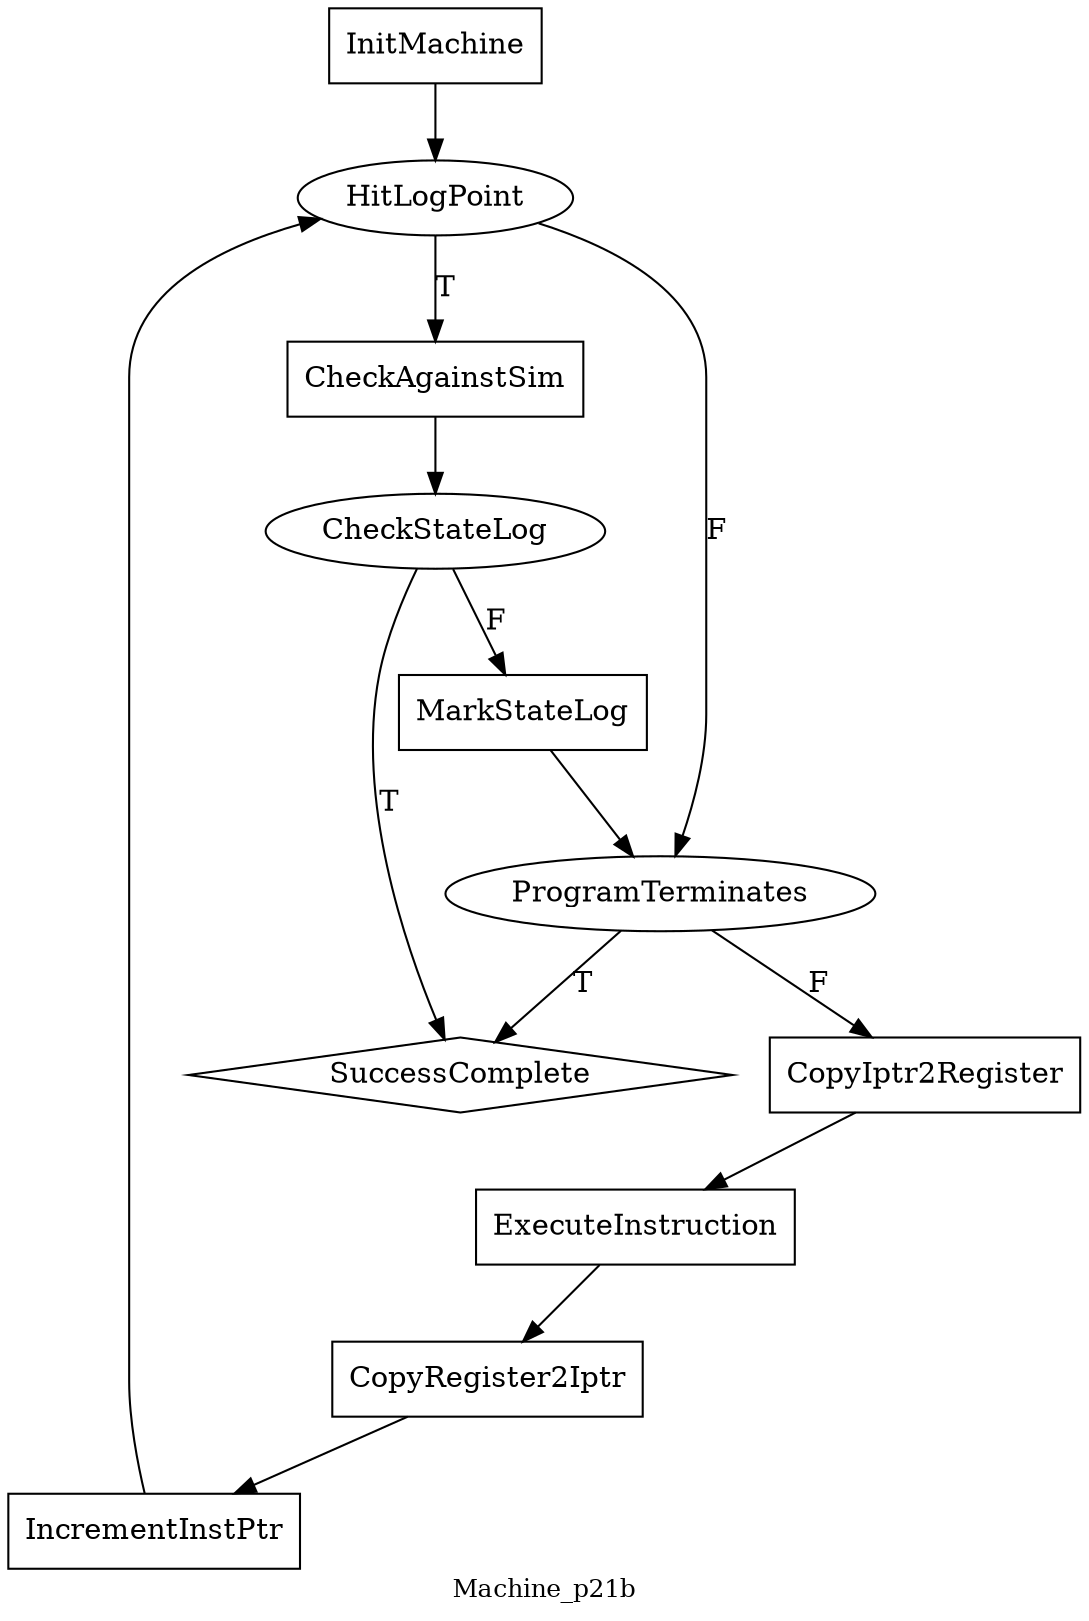 digraph MyGraphName {
node [shape=box] InitMachine; CheckAgainstSim; CopyIptr2Register; ExecuteInstruction; CopyRegister2Iptr; IncrementInstPtr; MarkStateLog
node [shape=diamond] SuccessComplete
node [shape=ellipse] HitLogPoint; ProgramTerminates; CheckStateLog
ProgramTerminates->CopyIptr2Register [label=F];
MarkStateLog->ProgramTerminates ;
CopyIptr2Register->ExecuteInstruction ;
IncrementInstPtr->HitLogPoint ;
HitLogPoint->ProgramTerminates [label=F];
CheckAgainstSim->CheckStateLog ;
CheckStateLog->SuccessComplete [label=T];
CheckStateLog->MarkStateLog [label=F];
ProgramTerminates->SuccessComplete [label=T];
InitMachine->HitLogPoint ;
CopyRegister2Iptr->IncrementInstPtr ;
HitLogPoint->CheckAgainstSim [label=T];
ExecuteInstruction->CopyRegister2Iptr ;
overlap=false
label=Machine_p21b
fontsize=12
}
